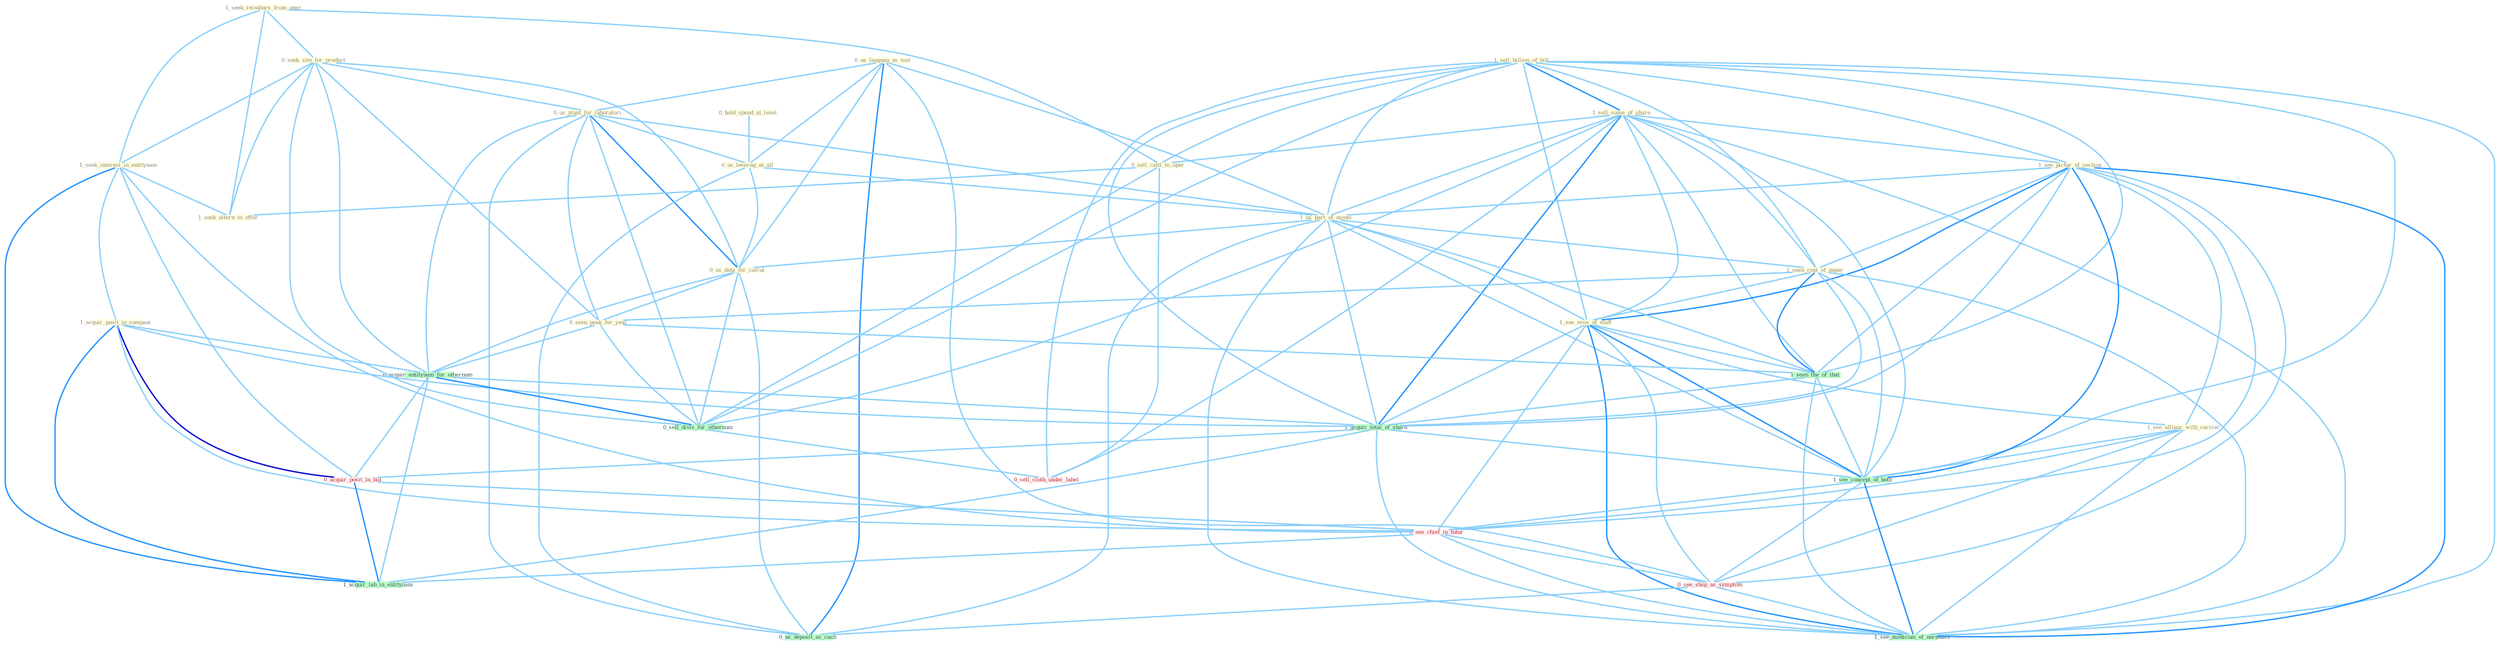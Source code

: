 Graph G{ 
    node
    [shape=polygon,style=filled,width=.5,height=.06,color="#BDFCC9",fixedsize=true,fontsize=4,
    fontcolor="#2f4f4f"];
    {node
    [color="#ffffe0", fontcolor="#8b7d6b"] "1_seek_reimburs_from_oper " "0_us_languag_as_tool " "0_seek_site_for_product " "0_us_plant_for_laboratori " "0_hold_spend_at_level " "1_sell_billion_of_bill " "1_sell_some_of_share " "1_see_pictur_of_section " "0_us_leverag_at_all " "1_us_part_of_monei " "1_seek_interest_in_entitynam " "0_sell_cattl_to_oper " "1_seek_altern_to_offer " "1_seen_copi_of_paper " "0_us_data_for_calcul " "1_see_eros_of_staff " "1_acquir_posit_in_compani " "1_see_allianc_with_carrier " "0_seen_peak_for_year "}
{node [color="#fff0f5", fontcolor="#b22222"] "0_sell_cloth_under_label " "0_acquir_posit_in_bid " "0_see_chief_in_futur " "0_see_shop_as_symptom "}
edge [color="#B0E2FF"];

	"1_seek_reimburs_from_oper " -- "0_seek_site_for_product " [w="1", color="#87cefa" ];
	"1_seek_reimburs_from_oper " -- "1_seek_interest_in_entitynam " [w="1", color="#87cefa" ];
	"1_seek_reimburs_from_oper " -- "0_sell_cattl_to_oper " [w="1", color="#87cefa" ];
	"1_seek_reimburs_from_oper " -- "1_seek_altern_to_offer " [w="1", color="#87cefa" ];
	"0_us_languag_as_tool " -- "0_us_plant_for_laboratori " [w="1", color="#87cefa" ];
	"0_us_languag_as_tool " -- "0_us_leverag_at_all " [w="1", color="#87cefa" ];
	"0_us_languag_as_tool " -- "1_us_part_of_monei " [w="1", color="#87cefa" ];
	"0_us_languag_as_tool " -- "0_us_data_for_calcul " [w="1", color="#87cefa" ];
	"0_us_languag_as_tool " -- "0_see_shop_as_symptom " [w="1", color="#87cefa" ];
	"0_us_languag_as_tool " -- "0_us_deposit_as_cach " [w="2", color="#1e90ff" , len=0.8];
	"0_seek_site_for_product " -- "0_us_plant_for_laboratori " [w="1", color="#87cefa" ];
	"0_seek_site_for_product " -- "1_seek_interest_in_entitynam " [w="1", color="#87cefa" ];
	"0_seek_site_for_product " -- "1_seek_altern_to_offer " [w="1", color="#87cefa" ];
	"0_seek_site_for_product " -- "0_us_data_for_calcul " [w="1", color="#87cefa" ];
	"0_seek_site_for_product " -- "0_seen_peak_for_year " [w="1", color="#87cefa" ];
	"0_seek_site_for_product " -- "0_acquir_entitynam_for_othernum " [w="1", color="#87cefa" ];
	"0_seek_site_for_product " -- "0_sell_divis_for_othernum " [w="1", color="#87cefa" ];
	"0_us_plant_for_laboratori " -- "0_us_leverag_at_all " [w="1", color="#87cefa" ];
	"0_us_plant_for_laboratori " -- "1_us_part_of_monei " [w="1", color="#87cefa" ];
	"0_us_plant_for_laboratori " -- "0_us_data_for_calcul " [w="2", color="#1e90ff" , len=0.8];
	"0_us_plant_for_laboratori " -- "0_seen_peak_for_year " [w="1", color="#87cefa" ];
	"0_us_plant_for_laboratori " -- "0_acquir_entitynam_for_othernum " [w="1", color="#87cefa" ];
	"0_us_plant_for_laboratori " -- "0_sell_divis_for_othernum " [w="1", color="#87cefa" ];
	"0_us_plant_for_laboratori " -- "0_us_deposit_as_cach " [w="1", color="#87cefa" ];
	"0_hold_spend_at_level " -- "0_us_leverag_at_all " [w="1", color="#87cefa" ];
	"1_sell_billion_of_bill " -- "1_sell_some_of_share " [w="2", color="#1e90ff" , len=0.8];
	"1_sell_billion_of_bill " -- "1_see_pictur_of_section " [w="1", color="#87cefa" ];
	"1_sell_billion_of_bill " -- "1_us_part_of_monei " [w="1", color="#87cefa" ];
	"1_sell_billion_of_bill " -- "0_sell_cattl_to_oper " [w="1", color="#87cefa" ];
	"1_sell_billion_of_bill " -- "1_seen_copi_of_paper " [w="1", color="#87cefa" ];
	"1_sell_billion_of_bill " -- "1_see_eros_of_staff " [w="1", color="#87cefa" ];
	"1_sell_billion_of_bill " -- "1_seen_the_of_that " [w="1", color="#87cefa" ];
	"1_sell_billion_of_bill " -- "0_sell_divis_for_othernum " [w="1", color="#87cefa" ];
	"1_sell_billion_of_bill " -- "1_acquir_total_of_share " [w="1", color="#87cefa" ];
	"1_sell_billion_of_bill " -- "0_sell_cloth_under_label " [w="1", color="#87cefa" ];
	"1_sell_billion_of_bill " -- "1_see_concept_of_both " [w="1", color="#87cefa" ];
	"1_sell_billion_of_bill " -- "1_see_modicum_of_normalci " [w="1", color="#87cefa" ];
	"1_sell_some_of_share " -- "1_see_pictur_of_section " [w="1", color="#87cefa" ];
	"1_sell_some_of_share " -- "1_us_part_of_monei " [w="1", color="#87cefa" ];
	"1_sell_some_of_share " -- "0_sell_cattl_to_oper " [w="1", color="#87cefa" ];
	"1_sell_some_of_share " -- "1_seen_copi_of_paper " [w="1", color="#87cefa" ];
	"1_sell_some_of_share " -- "1_see_eros_of_staff " [w="1", color="#87cefa" ];
	"1_sell_some_of_share " -- "1_seen_the_of_that " [w="1", color="#87cefa" ];
	"1_sell_some_of_share " -- "0_sell_divis_for_othernum " [w="1", color="#87cefa" ];
	"1_sell_some_of_share " -- "1_acquir_total_of_share " [w="2", color="#1e90ff" , len=0.8];
	"1_sell_some_of_share " -- "0_sell_cloth_under_label " [w="1", color="#87cefa" ];
	"1_sell_some_of_share " -- "1_see_concept_of_both " [w="1", color="#87cefa" ];
	"1_sell_some_of_share " -- "1_see_modicum_of_normalci " [w="1", color="#87cefa" ];
	"1_see_pictur_of_section " -- "1_us_part_of_monei " [w="1", color="#87cefa" ];
	"1_see_pictur_of_section " -- "1_seen_copi_of_paper " [w="1", color="#87cefa" ];
	"1_see_pictur_of_section " -- "1_see_eros_of_staff " [w="2", color="#1e90ff" , len=0.8];
	"1_see_pictur_of_section " -- "1_see_allianc_with_carrier " [w="1", color="#87cefa" ];
	"1_see_pictur_of_section " -- "1_seen_the_of_that " [w="1", color="#87cefa" ];
	"1_see_pictur_of_section " -- "1_acquir_total_of_share " [w="1", color="#87cefa" ];
	"1_see_pictur_of_section " -- "1_see_concept_of_both " [w="2", color="#1e90ff" , len=0.8];
	"1_see_pictur_of_section " -- "0_see_chief_in_futur " [w="1", color="#87cefa" ];
	"1_see_pictur_of_section " -- "0_see_shop_as_symptom " [w="1", color="#87cefa" ];
	"1_see_pictur_of_section " -- "1_see_modicum_of_normalci " [w="2", color="#1e90ff" , len=0.8];
	"0_us_leverag_at_all " -- "1_us_part_of_monei " [w="1", color="#87cefa" ];
	"0_us_leverag_at_all " -- "0_us_data_for_calcul " [w="1", color="#87cefa" ];
	"0_us_leverag_at_all " -- "0_us_deposit_as_cach " [w="1", color="#87cefa" ];
	"1_us_part_of_monei " -- "1_seen_copi_of_paper " [w="1", color="#87cefa" ];
	"1_us_part_of_monei " -- "0_us_data_for_calcul " [w="1", color="#87cefa" ];
	"1_us_part_of_monei " -- "1_see_eros_of_staff " [w="1", color="#87cefa" ];
	"1_us_part_of_monei " -- "1_seen_the_of_that " [w="1", color="#87cefa" ];
	"1_us_part_of_monei " -- "1_acquir_total_of_share " [w="1", color="#87cefa" ];
	"1_us_part_of_monei " -- "1_see_concept_of_both " [w="1", color="#87cefa" ];
	"1_us_part_of_monei " -- "0_us_deposit_as_cach " [w="1", color="#87cefa" ];
	"1_us_part_of_monei " -- "1_see_modicum_of_normalci " [w="1", color="#87cefa" ];
	"1_seek_interest_in_entitynam " -- "1_seek_altern_to_offer " [w="1", color="#87cefa" ];
	"1_seek_interest_in_entitynam " -- "1_acquir_posit_in_compani " [w="1", color="#87cefa" ];
	"1_seek_interest_in_entitynam " -- "0_acquir_posit_in_bid " [w="1", color="#87cefa" ];
	"1_seek_interest_in_entitynam " -- "0_see_chief_in_futur " [w="1", color="#87cefa" ];
	"1_seek_interest_in_entitynam " -- "1_acquir_lab_in_entitynam " [w="2", color="#1e90ff" , len=0.8];
	"0_sell_cattl_to_oper " -- "1_seek_altern_to_offer " [w="1", color="#87cefa" ];
	"0_sell_cattl_to_oper " -- "0_sell_divis_for_othernum " [w="1", color="#87cefa" ];
	"0_sell_cattl_to_oper " -- "0_sell_cloth_under_label " [w="1", color="#87cefa" ];
	"1_seen_copi_of_paper " -- "1_see_eros_of_staff " [w="1", color="#87cefa" ];
	"1_seen_copi_of_paper " -- "0_seen_peak_for_year " [w="1", color="#87cefa" ];
	"1_seen_copi_of_paper " -- "1_seen_the_of_that " [w="2", color="#1e90ff" , len=0.8];
	"1_seen_copi_of_paper " -- "1_acquir_total_of_share " [w="1", color="#87cefa" ];
	"1_seen_copi_of_paper " -- "1_see_concept_of_both " [w="1", color="#87cefa" ];
	"1_seen_copi_of_paper " -- "1_see_modicum_of_normalci " [w="1", color="#87cefa" ];
	"0_us_data_for_calcul " -- "0_seen_peak_for_year " [w="1", color="#87cefa" ];
	"0_us_data_for_calcul " -- "0_acquir_entitynam_for_othernum " [w="1", color="#87cefa" ];
	"0_us_data_for_calcul " -- "0_sell_divis_for_othernum " [w="1", color="#87cefa" ];
	"0_us_data_for_calcul " -- "0_us_deposit_as_cach " [w="1", color="#87cefa" ];
	"1_see_eros_of_staff " -- "1_see_allianc_with_carrier " [w="1", color="#87cefa" ];
	"1_see_eros_of_staff " -- "1_seen_the_of_that " [w="1", color="#87cefa" ];
	"1_see_eros_of_staff " -- "1_acquir_total_of_share " [w="1", color="#87cefa" ];
	"1_see_eros_of_staff " -- "1_see_concept_of_both " [w="2", color="#1e90ff" , len=0.8];
	"1_see_eros_of_staff " -- "0_see_chief_in_futur " [w="1", color="#87cefa" ];
	"1_see_eros_of_staff " -- "0_see_shop_as_symptom " [w="1", color="#87cefa" ];
	"1_see_eros_of_staff " -- "1_see_modicum_of_normalci " [w="2", color="#1e90ff" , len=0.8];
	"1_acquir_posit_in_compani " -- "0_acquir_entitynam_for_othernum " [w="1", color="#87cefa" ];
	"1_acquir_posit_in_compani " -- "1_acquir_total_of_share " [w="1", color="#87cefa" ];
	"1_acquir_posit_in_compani " -- "0_acquir_posit_in_bid " [w="3", color="#0000cd" , len=0.6];
	"1_acquir_posit_in_compani " -- "0_see_chief_in_futur " [w="1", color="#87cefa" ];
	"1_acquir_posit_in_compani " -- "1_acquir_lab_in_entitynam " [w="2", color="#1e90ff" , len=0.8];
	"1_see_allianc_with_carrier " -- "1_see_concept_of_both " [w="1", color="#87cefa" ];
	"1_see_allianc_with_carrier " -- "0_see_chief_in_futur " [w="1", color="#87cefa" ];
	"1_see_allianc_with_carrier " -- "0_see_shop_as_symptom " [w="1", color="#87cefa" ];
	"1_see_allianc_with_carrier " -- "1_see_modicum_of_normalci " [w="1", color="#87cefa" ];
	"0_seen_peak_for_year " -- "0_acquir_entitynam_for_othernum " [w="1", color="#87cefa" ];
	"0_seen_peak_for_year " -- "1_seen_the_of_that " [w="1", color="#87cefa" ];
	"0_seen_peak_for_year " -- "0_sell_divis_for_othernum " [w="1", color="#87cefa" ];
	"0_acquir_entitynam_for_othernum " -- "0_sell_divis_for_othernum " [w="2", color="#1e90ff" , len=0.8];
	"0_acquir_entitynam_for_othernum " -- "1_acquir_total_of_share " [w="1", color="#87cefa" ];
	"0_acquir_entitynam_for_othernum " -- "0_acquir_posit_in_bid " [w="1", color="#87cefa" ];
	"0_acquir_entitynam_for_othernum " -- "1_acquir_lab_in_entitynam " [w="1", color="#87cefa" ];
	"1_seen_the_of_that " -- "1_acquir_total_of_share " [w="1", color="#87cefa" ];
	"1_seen_the_of_that " -- "1_see_concept_of_both " [w="1", color="#87cefa" ];
	"1_seen_the_of_that " -- "1_see_modicum_of_normalci " [w="1", color="#87cefa" ];
	"0_sell_divis_for_othernum " -- "0_sell_cloth_under_label " [w="1", color="#87cefa" ];
	"1_acquir_total_of_share " -- "0_acquir_posit_in_bid " [w="1", color="#87cefa" ];
	"1_acquir_total_of_share " -- "1_see_concept_of_both " [w="1", color="#87cefa" ];
	"1_acquir_total_of_share " -- "1_acquir_lab_in_entitynam " [w="1", color="#87cefa" ];
	"1_acquir_total_of_share " -- "1_see_modicum_of_normalci " [w="1", color="#87cefa" ];
	"0_acquir_posit_in_bid " -- "0_see_chief_in_futur " [w="1", color="#87cefa" ];
	"0_acquir_posit_in_bid " -- "1_acquir_lab_in_entitynam " [w="2", color="#1e90ff" , len=0.8];
	"1_see_concept_of_both " -- "0_see_chief_in_futur " [w="1", color="#87cefa" ];
	"1_see_concept_of_both " -- "0_see_shop_as_symptom " [w="1", color="#87cefa" ];
	"1_see_concept_of_both " -- "1_see_modicum_of_normalci " [w="2", color="#1e90ff" , len=0.8];
	"0_see_chief_in_futur " -- "0_see_shop_as_symptom " [w="1", color="#87cefa" ];
	"0_see_chief_in_futur " -- "1_acquir_lab_in_entitynam " [w="1", color="#87cefa" ];
	"0_see_chief_in_futur " -- "1_see_modicum_of_normalci " [w="1", color="#87cefa" ];
	"0_see_shop_as_symptom " -- "0_us_deposit_as_cach " [w="1", color="#87cefa" ];
	"0_see_shop_as_symptom " -- "1_see_modicum_of_normalci " [w="1", color="#87cefa" ];
}